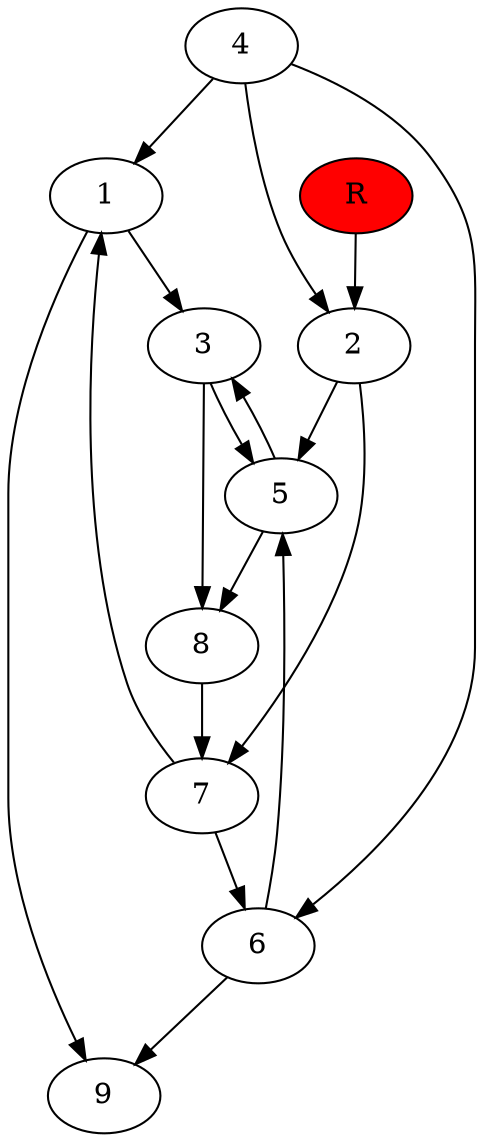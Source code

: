 digraph prb3911 {
	1
	2
	3
	4
	5
	6
	7
	8
	R [fillcolor="#ff0000" style=filled]
	1 -> 3
	1 -> 9
	2 -> 5
	2 -> 7
	3 -> 5
	3 -> 8
	4 -> 1
	4 -> 2
	4 -> 6
	5 -> 3
	5 -> 8
	6 -> 5
	6 -> 9
	7 -> 1
	7 -> 6
	8 -> 7
	R -> 2
}
